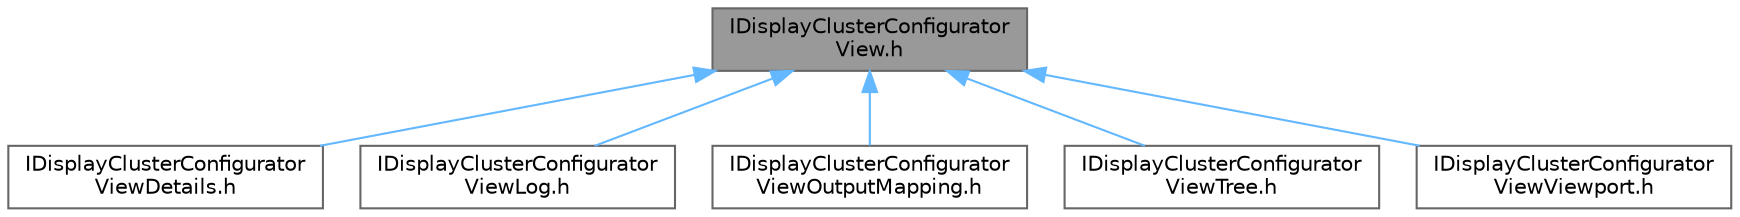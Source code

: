 digraph "IDisplayClusterConfiguratorView.h"
{
 // INTERACTIVE_SVG=YES
 // LATEX_PDF_SIZE
  bgcolor="transparent";
  edge [fontname=Helvetica,fontsize=10,labelfontname=Helvetica,labelfontsize=10];
  node [fontname=Helvetica,fontsize=10,shape=box,height=0.2,width=0.4];
  Node1 [id="Node000001",label="IDisplayClusterConfigurator\lView.h",height=0.2,width=0.4,color="gray40", fillcolor="grey60", style="filled", fontcolor="black",tooltip=" "];
  Node1 -> Node2 [id="edge1_Node000001_Node000002",dir="back",color="steelblue1",style="solid",tooltip=" "];
  Node2 [id="Node000002",label="IDisplayClusterConfigurator\lViewDetails.h",height=0.2,width=0.4,color="grey40", fillcolor="white", style="filled",URL="$d5/d2c/IDisplayClusterConfiguratorViewDetails_8h.html",tooltip=" "];
  Node1 -> Node3 [id="edge2_Node000001_Node000003",dir="back",color="steelblue1",style="solid",tooltip=" "];
  Node3 [id="Node000003",label="IDisplayClusterConfigurator\lViewLog.h",height=0.2,width=0.4,color="grey40", fillcolor="white", style="filled",URL="$d8/d1a/IDisplayClusterConfiguratorViewLog_8h.html",tooltip=" "];
  Node1 -> Node4 [id="edge3_Node000001_Node000004",dir="back",color="steelblue1",style="solid",tooltip=" "];
  Node4 [id="Node000004",label="IDisplayClusterConfigurator\lViewOutputMapping.h",height=0.2,width=0.4,color="grey40", fillcolor="white", style="filled",URL="$db/d65/IDisplayClusterConfiguratorViewOutputMapping_8h.html",tooltip=" "];
  Node1 -> Node5 [id="edge4_Node000001_Node000005",dir="back",color="steelblue1",style="solid",tooltip=" "];
  Node5 [id="Node000005",label="IDisplayClusterConfigurator\lViewTree.h",height=0.2,width=0.4,color="grey40", fillcolor="white", style="filled",URL="$d2/d6d/IDisplayClusterConfiguratorViewTree_8h.html",tooltip=" "];
  Node1 -> Node6 [id="edge5_Node000001_Node000006",dir="back",color="steelblue1",style="solid",tooltip=" "];
  Node6 [id="Node000006",label="IDisplayClusterConfigurator\lViewViewport.h",height=0.2,width=0.4,color="grey40", fillcolor="white", style="filled",URL="$d3/d05/IDisplayClusterConfiguratorViewViewport_8h.html",tooltip=" "];
}
